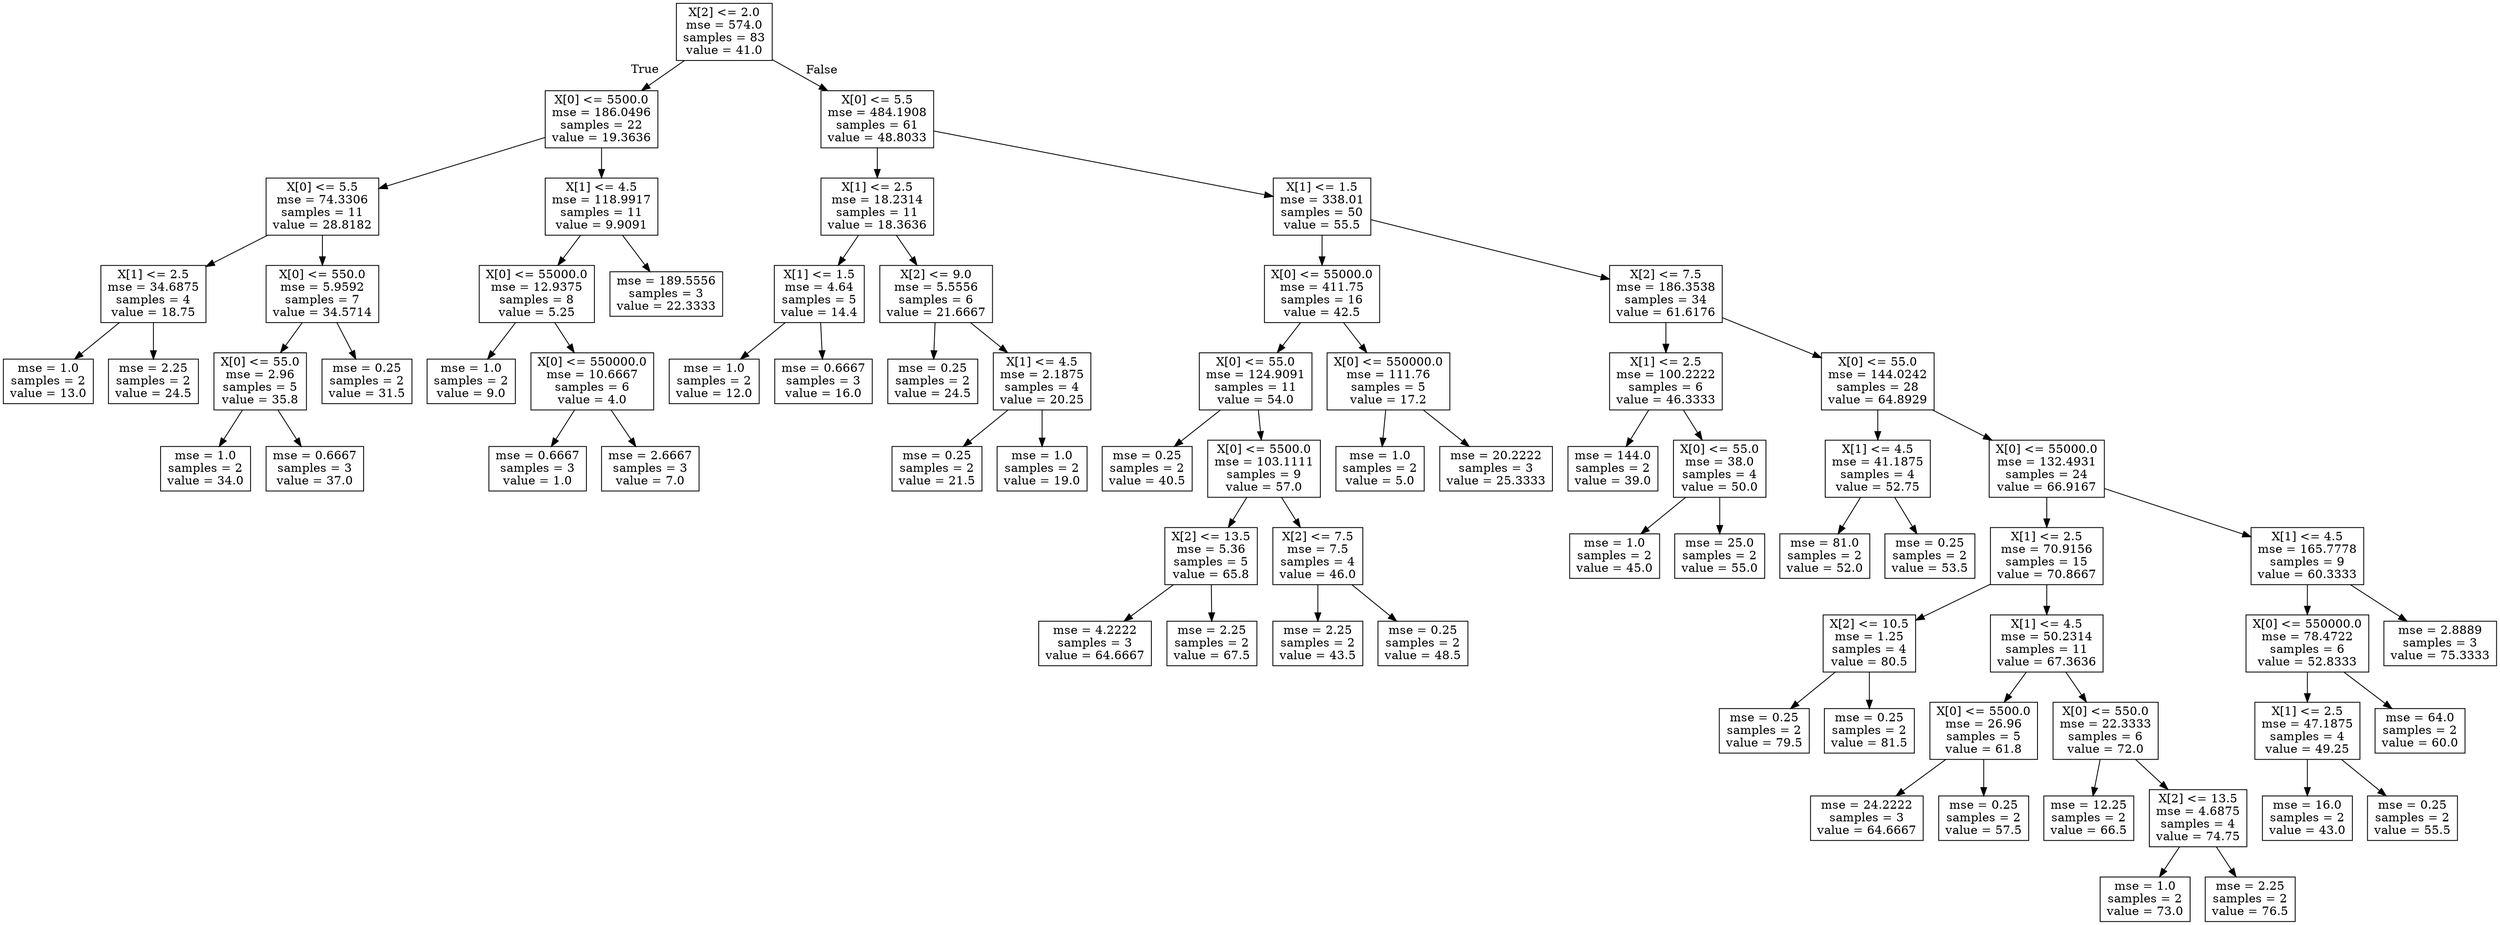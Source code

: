 digraph Tree {
node [shape=box] ;
0 [label="X[2] <= 2.0\nmse = 574.0\nsamples = 83\nvalue = 41.0"] ;
1 [label="X[0] <= 5500.0\nmse = 186.0496\nsamples = 22\nvalue = 19.3636"] ;
0 -> 1 [labeldistance=2.5, labelangle=45, headlabel="True"] ;
2 [label="X[0] <= 5.5\nmse = 74.3306\nsamples = 11\nvalue = 28.8182"] ;
1 -> 2 ;
3 [label="X[1] <= 2.5\nmse = 34.6875\nsamples = 4\nvalue = 18.75"] ;
2 -> 3 ;
4 [label="mse = 1.0\nsamples = 2\nvalue = 13.0"] ;
3 -> 4 ;
5 [label="mse = 2.25\nsamples = 2\nvalue = 24.5"] ;
3 -> 5 ;
6 [label="X[0] <= 550.0\nmse = 5.9592\nsamples = 7\nvalue = 34.5714"] ;
2 -> 6 ;
7 [label="X[0] <= 55.0\nmse = 2.96\nsamples = 5\nvalue = 35.8"] ;
6 -> 7 ;
8 [label="mse = 1.0\nsamples = 2\nvalue = 34.0"] ;
7 -> 8 ;
9 [label="mse = 0.6667\nsamples = 3\nvalue = 37.0"] ;
7 -> 9 ;
10 [label="mse = 0.25\nsamples = 2\nvalue = 31.5"] ;
6 -> 10 ;
11 [label="X[1] <= 4.5\nmse = 118.9917\nsamples = 11\nvalue = 9.9091"] ;
1 -> 11 ;
12 [label="X[0] <= 55000.0\nmse = 12.9375\nsamples = 8\nvalue = 5.25"] ;
11 -> 12 ;
13 [label="mse = 1.0\nsamples = 2\nvalue = 9.0"] ;
12 -> 13 ;
14 [label="X[0] <= 550000.0\nmse = 10.6667\nsamples = 6\nvalue = 4.0"] ;
12 -> 14 ;
15 [label="mse = 0.6667\nsamples = 3\nvalue = 1.0"] ;
14 -> 15 ;
16 [label="mse = 2.6667\nsamples = 3\nvalue = 7.0"] ;
14 -> 16 ;
17 [label="mse = 189.5556\nsamples = 3\nvalue = 22.3333"] ;
11 -> 17 ;
18 [label="X[0] <= 5.5\nmse = 484.1908\nsamples = 61\nvalue = 48.8033"] ;
0 -> 18 [labeldistance=2.5, labelangle=-45, headlabel="False"] ;
19 [label="X[1] <= 2.5\nmse = 18.2314\nsamples = 11\nvalue = 18.3636"] ;
18 -> 19 ;
20 [label="X[1] <= 1.5\nmse = 4.64\nsamples = 5\nvalue = 14.4"] ;
19 -> 20 ;
21 [label="mse = 1.0\nsamples = 2\nvalue = 12.0"] ;
20 -> 21 ;
22 [label="mse = 0.6667\nsamples = 3\nvalue = 16.0"] ;
20 -> 22 ;
23 [label="X[2] <= 9.0\nmse = 5.5556\nsamples = 6\nvalue = 21.6667"] ;
19 -> 23 ;
24 [label="mse = 0.25\nsamples = 2\nvalue = 24.5"] ;
23 -> 24 ;
25 [label="X[1] <= 4.5\nmse = 2.1875\nsamples = 4\nvalue = 20.25"] ;
23 -> 25 ;
26 [label="mse = 0.25\nsamples = 2\nvalue = 21.5"] ;
25 -> 26 ;
27 [label="mse = 1.0\nsamples = 2\nvalue = 19.0"] ;
25 -> 27 ;
28 [label="X[1] <= 1.5\nmse = 338.01\nsamples = 50\nvalue = 55.5"] ;
18 -> 28 ;
29 [label="X[0] <= 55000.0\nmse = 411.75\nsamples = 16\nvalue = 42.5"] ;
28 -> 29 ;
30 [label="X[0] <= 55.0\nmse = 124.9091\nsamples = 11\nvalue = 54.0"] ;
29 -> 30 ;
31 [label="mse = 0.25\nsamples = 2\nvalue = 40.5"] ;
30 -> 31 ;
32 [label="X[0] <= 5500.0\nmse = 103.1111\nsamples = 9\nvalue = 57.0"] ;
30 -> 32 ;
33 [label="X[2] <= 13.5\nmse = 5.36\nsamples = 5\nvalue = 65.8"] ;
32 -> 33 ;
34 [label="mse = 4.2222\nsamples = 3\nvalue = 64.6667"] ;
33 -> 34 ;
35 [label="mse = 2.25\nsamples = 2\nvalue = 67.5"] ;
33 -> 35 ;
36 [label="X[2] <= 7.5\nmse = 7.5\nsamples = 4\nvalue = 46.0"] ;
32 -> 36 ;
37 [label="mse = 2.25\nsamples = 2\nvalue = 43.5"] ;
36 -> 37 ;
38 [label="mse = 0.25\nsamples = 2\nvalue = 48.5"] ;
36 -> 38 ;
39 [label="X[0] <= 550000.0\nmse = 111.76\nsamples = 5\nvalue = 17.2"] ;
29 -> 39 ;
40 [label="mse = 1.0\nsamples = 2\nvalue = 5.0"] ;
39 -> 40 ;
41 [label="mse = 20.2222\nsamples = 3\nvalue = 25.3333"] ;
39 -> 41 ;
42 [label="X[2] <= 7.5\nmse = 186.3538\nsamples = 34\nvalue = 61.6176"] ;
28 -> 42 ;
43 [label="X[1] <= 2.5\nmse = 100.2222\nsamples = 6\nvalue = 46.3333"] ;
42 -> 43 ;
44 [label="mse = 144.0\nsamples = 2\nvalue = 39.0"] ;
43 -> 44 ;
45 [label="X[0] <= 55.0\nmse = 38.0\nsamples = 4\nvalue = 50.0"] ;
43 -> 45 ;
46 [label="mse = 1.0\nsamples = 2\nvalue = 45.0"] ;
45 -> 46 ;
47 [label="mse = 25.0\nsamples = 2\nvalue = 55.0"] ;
45 -> 47 ;
48 [label="X[0] <= 55.0\nmse = 144.0242\nsamples = 28\nvalue = 64.8929"] ;
42 -> 48 ;
49 [label="X[1] <= 4.5\nmse = 41.1875\nsamples = 4\nvalue = 52.75"] ;
48 -> 49 ;
50 [label="mse = 81.0\nsamples = 2\nvalue = 52.0"] ;
49 -> 50 ;
51 [label="mse = 0.25\nsamples = 2\nvalue = 53.5"] ;
49 -> 51 ;
52 [label="X[0] <= 55000.0\nmse = 132.4931\nsamples = 24\nvalue = 66.9167"] ;
48 -> 52 ;
53 [label="X[1] <= 2.5\nmse = 70.9156\nsamples = 15\nvalue = 70.8667"] ;
52 -> 53 ;
54 [label="X[2] <= 10.5\nmse = 1.25\nsamples = 4\nvalue = 80.5"] ;
53 -> 54 ;
55 [label="mse = 0.25\nsamples = 2\nvalue = 79.5"] ;
54 -> 55 ;
56 [label="mse = 0.25\nsamples = 2\nvalue = 81.5"] ;
54 -> 56 ;
57 [label="X[1] <= 4.5\nmse = 50.2314\nsamples = 11\nvalue = 67.3636"] ;
53 -> 57 ;
58 [label="X[0] <= 5500.0\nmse = 26.96\nsamples = 5\nvalue = 61.8"] ;
57 -> 58 ;
59 [label="mse = 24.2222\nsamples = 3\nvalue = 64.6667"] ;
58 -> 59 ;
60 [label="mse = 0.25\nsamples = 2\nvalue = 57.5"] ;
58 -> 60 ;
61 [label="X[0] <= 550.0\nmse = 22.3333\nsamples = 6\nvalue = 72.0"] ;
57 -> 61 ;
62 [label="mse = 12.25\nsamples = 2\nvalue = 66.5"] ;
61 -> 62 ;
63 [label="X[2] <= 13.5\nmse = 4.6875\nsamples = 4\nvalue = 74.75"] ;
61 -> 63 ;
64 [label="mse = 1.0\nsamples = 2\nvalue = 73.0"] ;
63 -> 64 ;
65 [label="mse = 2.25\nsamples = 2\nvalue = 76.5"] ;
63 -> 65 ;
66 [label="X[1] <= 4.5\nmse = 165.7778\nsamples = 9\nvalue = 60.3333"] ;
52 -> 66 ;
67 [label="X[0] <= 550000.0\nmse = 78.4722\nsamples = 6\nvalue = 52.8333"] ;
66 -> 67 ;
68 [label="X[1] <= 2.5\nmse = 47.1875\nsamples = 4\nvalue = 49.25"] ;
67 -> 68 ;
69 [label="mse = 16.0\nsamples = 2\nvalue = 43.0"] ;
68 -> 69 ;
70 [label="mse = 0.25\nsamples = 2\nvalue = 55.5"] ;
68 -> 70 ;
71 [label="mse = 64.0\nsamples = 2\nvalue = 60.0"] ;
67 -> 71 ;
72 [label="mse = 2.8889\nsamples = 3\nvalue = 75.3333"] ;
66 -> 72 ;
}
